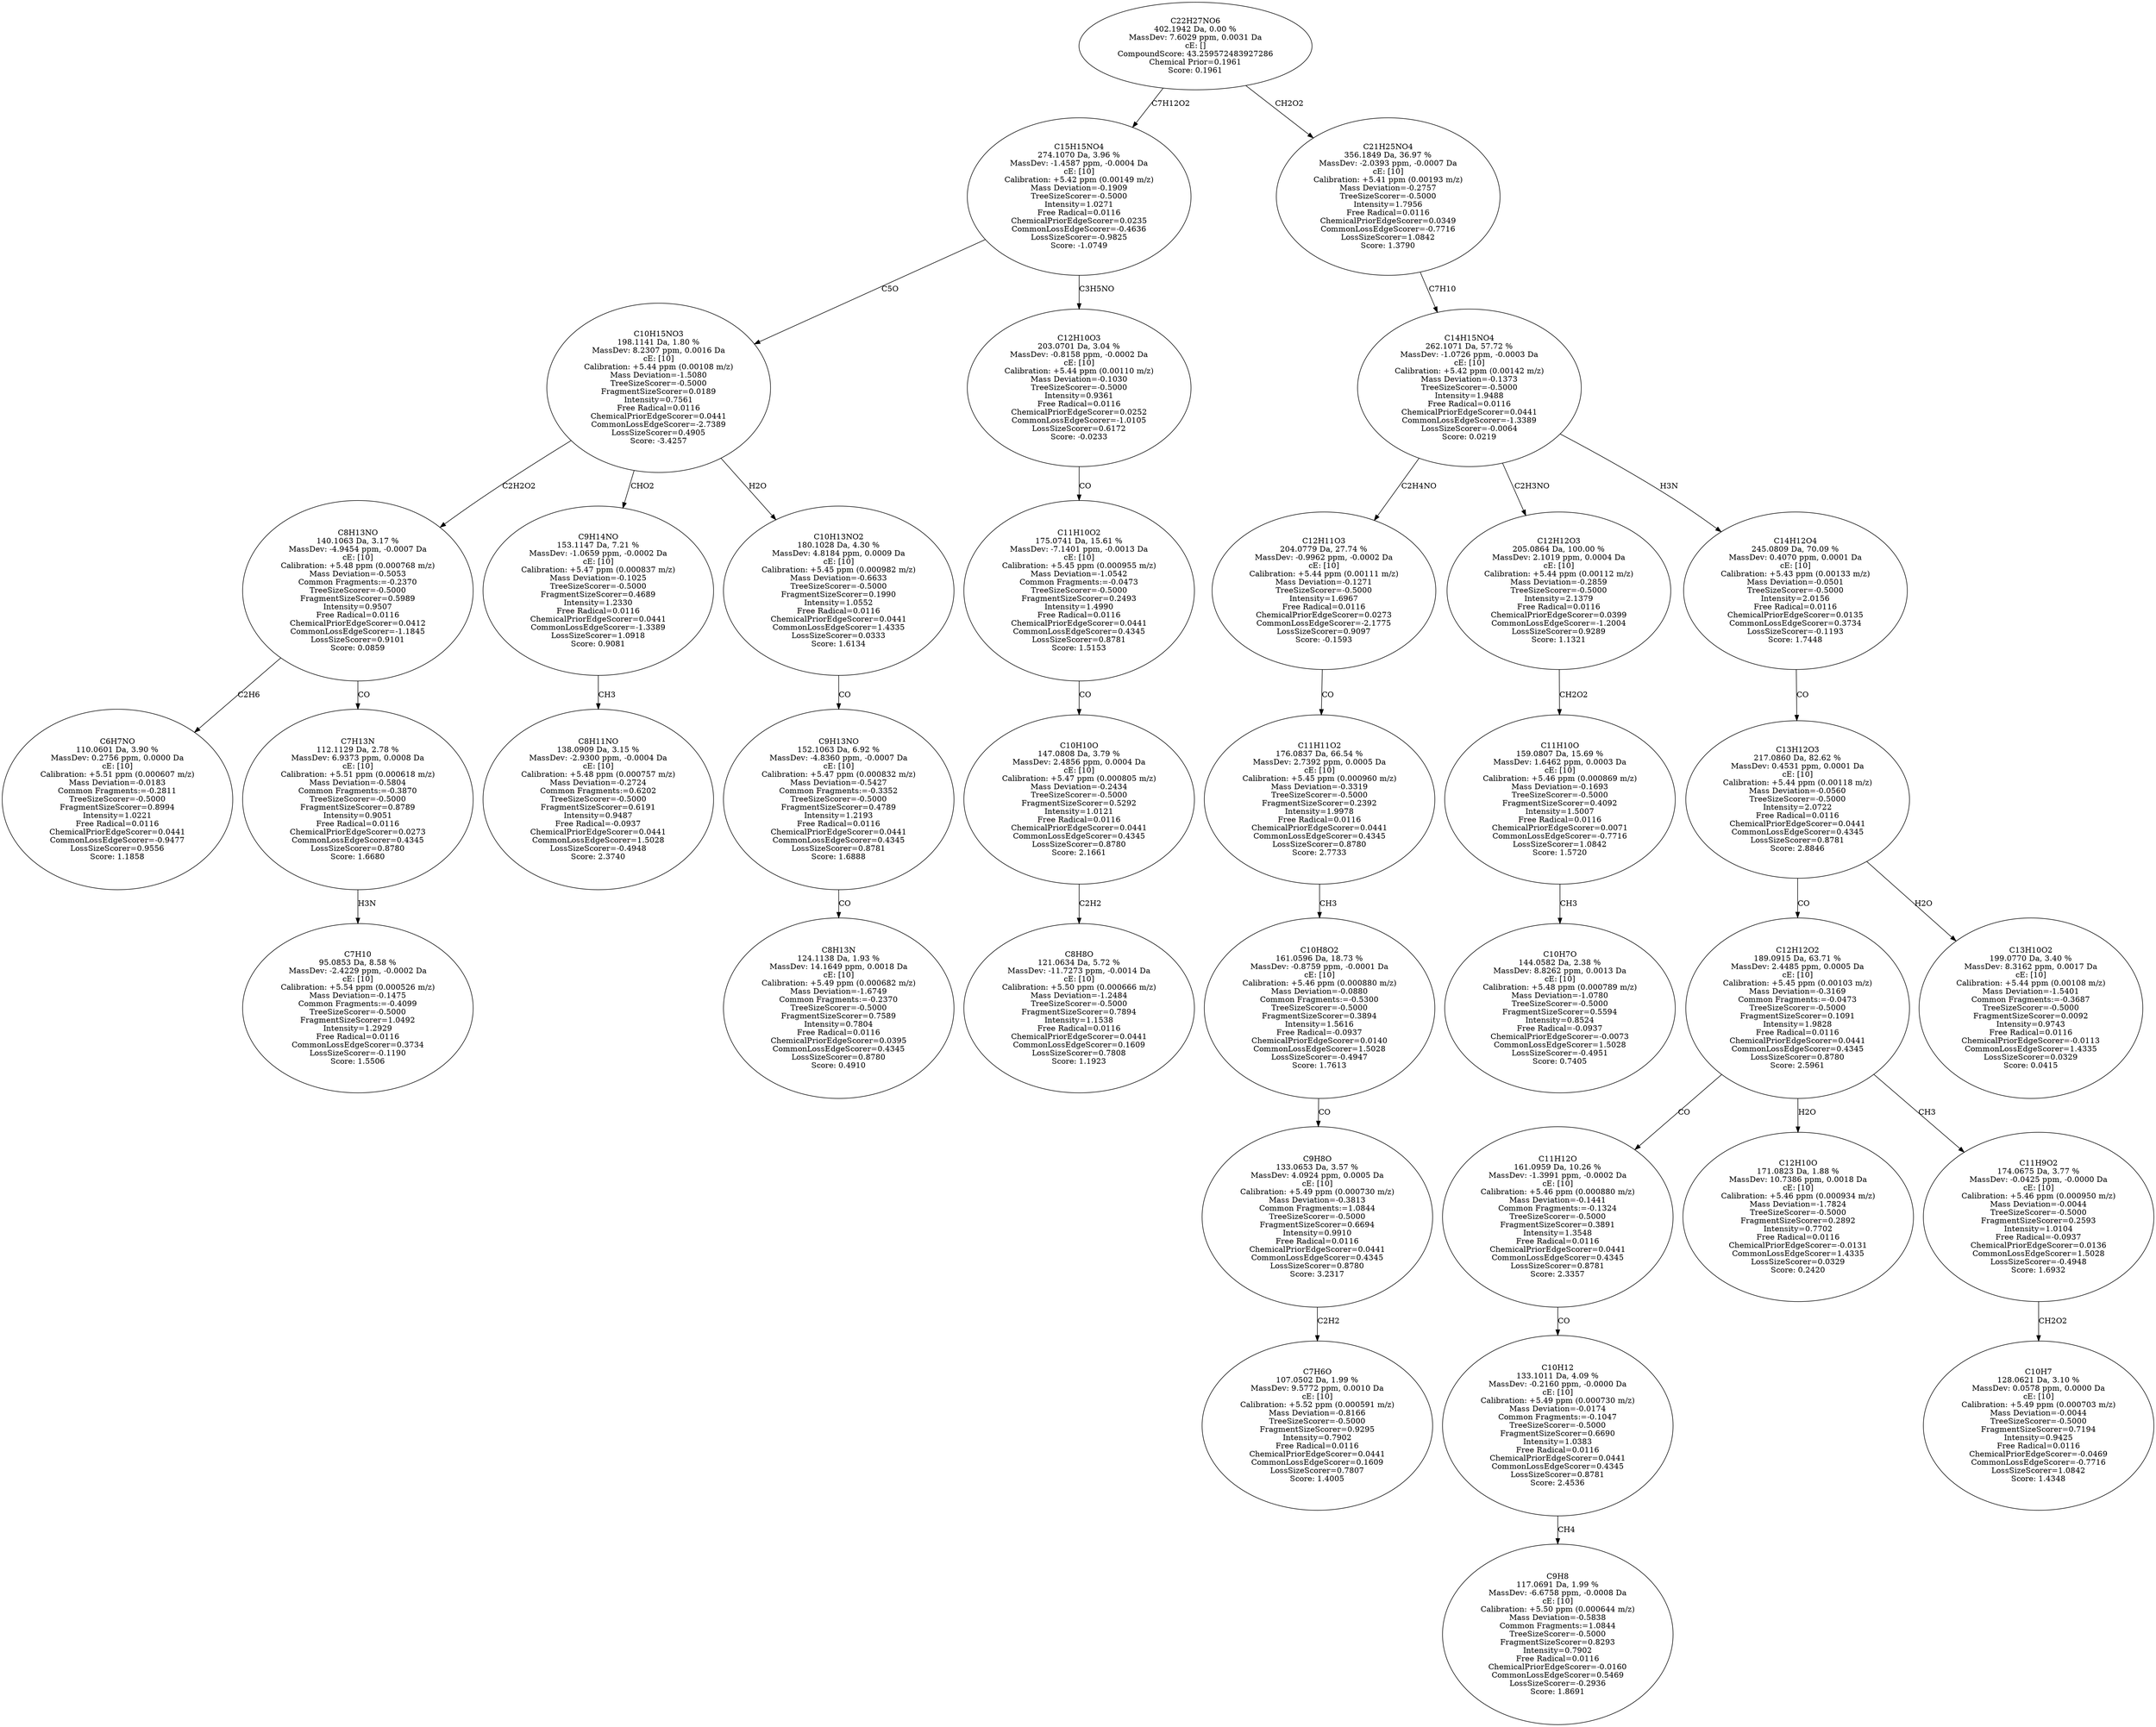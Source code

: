 strict digraph {
v1 [label="C6H7NO\n110.0601 Da, 3.90 %\nMassDev: 0.2756 ppm, 0.0000 Da\ncE: [10]\nCalibration: +5.51 ppm (0.000607 m/z)\nMass Deviation=-0.0183\nCommon Fragments:=-0.2811\nTreeSizeScorer=-0.5000\nFragmentSizeScorer=0.8994\nIntensity=1.0221\nFree Radical=0.0116\nChemicalPriorEdgeScorer=0.0441\nCommonLossEdgeScorer=-0.9477\nLossSizeScorer=0.9556\nScore: 1.1858"];
v2 [label="C7H10\n95.0853 Da, 8.58 %\nMassDev: -2.4229 ppm, -0.0002 Da\ncE: [10]\nCalibration: +5.54 ppm (0.000526 m/z)\nMass Deviation=-0.1475\nCommon Fragments:=-0.4099\nTreeSizeScorer=-0.5000\nFragmentSizeScorer=1.0492\nIntensity=1.2929\nFree Radical=0.0116\nCommonLossEdgeScorer=0.3734\nLossSizeScorer=-0.1190\nScore: 1.5506"];
v3 [label="C7H13N\n112.1129 Da, 2.78 %\nMassDev: 6.9373 ppm, 0.0008 Da\ncE: [10]\nCalibration: +5.51 ppm (0.000618 m/z)\nMass Deviation=-0.5804\nCommon Fragments:=-0.3870\nTreeSizeScorer=-0.5000\nFragmentSizeScorer=0.8789\nIntensity=0.9051\nFree Radical=0.0116\nChemicalPriorEdgeScorer=0.0273\nCommonLossEdgeScorer=0.4345\nLossSizeScorer=0.8780\nScore: 1.6680"];
v4 [label="C8H13NO\n140.1063 Da, 3.17 %\nMassDev: -4.9454 ppm, -0.0007 Da\ncE: [10]\nCalibration: +5.48 ppm (0.000768 m/z)\nMass Deviation=-0.5053\nCommon Fragments:=-0.2370\nTreeSizeScorer=-0.5000\nFragmentSizeScorer=0.5989\nIntensity=0.9507\nFree Radical=0.0116\nChemicalPriorEdgeScorer=0.0412\nCommonLossEdgeScorer=-1.1845\nLossSizeScorer=0.9101\nScore: 0.0859"];
v5 [label="C8H11NO\n138.0909 Da, 3.15 %\nMassDev: -2.9300 ppm, -0.0004 Da\ncE: [10]\nCalibration: +5.48 ppm (0.000757 m/z)\nMass Deviation=-0.2724\nCommon Fragments:=0.6202\nTreeSizeScorer=-0.5000\nFragmentSizeScorer=0.6191\nIntensity=0.9487\nFree Radical=-0.0937\nChemicalPriorEdgeScorer=0.0441\nCommonLossEdgeScorer=1.5028\nLossSizeScorer=-0.4948\nScore: 2.3740"];
v6 [label="C9H14NO\n153.1147 Da, 7.21 %\nMassDev: -1.0659 ppm, -0.0002 Da\ncE: [10]\nCalibration: +5.47 ppm (0.000837 m/z)\nMass Deviation=-0.1025\nTreeSizeScorer=-0.5000\nFragmentSizeScorer=0.4689\nIntensity=1.2330\nFree Radical=0.0116\nChemicalPriorEdgeScorer=0.0441\nCommonLossEdgeScorer=-1.3389\nLossSizeScorer=1.0918\nScore: 0.9081"];
v7 [label="C8H13N\n124.1138 Da, 1.93 %\nMassDev: 14.1649 ppm, 0.0018 Da\ncE: [10]\nCalibration: +5.49 ppm (0.000682 m/z)\nMass Deviation=-1.6749\nCommon Fragments:=-0.2370\nTreeSizeScorer=-0.5000\nFragmentSizeScorer=0.7589\nIntensity=0.7804\nFree Radical=0.0116\nChemicalPriorEdgeScorer=0.0395\nCommonLossEdgeScorer=0.4345\nLossSizeScorer=0.8780\nScore: 0.4910"];
v8 [label="C9H13NO\n152.1063 Da, 6.92 %\nMassDev: -4.8360 ppm, -0.0007 Da\ncE: [10]\nCalibration: +5.47 ppm (0.000832 m/z)\nMass Deviation=-0.5427\nCommon Fragments:=-0.3352\nTreeSizeScorer=-0.5000\nFragmentSizeScorer=0.4789\nIntensity=1.2193\nFree Radical=0.0116\nChemicalPriorEdgeScorer=0.0441\nCommonLossEdgeScorer=0.4345\nLossSizeScorer=0.8781\nScore: 1.6888"];
v9 [label="C10H13NO2\n180.1028 Da, 4.30 %\nMassDev: 4.8184 ppm, 0.0009 Da\ncE: [10]\nCalibration: +5.45 ppm (0.000982 m/z)\nMass Deviation=-0.6633\nTreeSizeScorer=-0.5000\nFragmentSizeScorer=0.1990\nIntensity=1.0552\nFree Radical=0.0116\nChemicalPriorEdgeScorer=0.0441\nCommonLossEdgeScorer=1.4335\nLossSizeScorer=0.0333\nScore: 1.6134"];
v10 [label="C10H15NO3\n198.1141 Da, 1.80 %\nMassDev: 8.2307 ppm, 0.0016 Da\ncE: [10]\nCalibration: +5.44 ppm (0.00108 m/z)\nMass Deviation=-1.5080\nTreeSizeScorer=-0.5000\nFragmentSizeScorer=0.0189\nIntensity=0.7561\nFree Radical=0.0116\nChemicalPriorEdgeScorer=0.0441\nCommonLossEdgeScorer=-2.7389\nLossSizeScorer=0.4905\nScore: -3.4257"];
v11 [label="C8H8O\n121.0634 Da, 5.72 %\nMassDev: -11.7273 ppm, -0.0014 Da\ncE: [10]\nCalibration: +5.50 ppm (0.000666 m/z)\nMass Deviation=-1.2484\nTreeSizeScorer=-0.5000\nFragmentSizeScorer=0.7894\nIntensity=1.1538\nFree Radical=0.0116\nChemicalPriorEdgeScorer=0.0441\nCommonLossEdgeScorer=0.1609\nLossSizeScorer=0.7808\nScore: 1.1923"];
v12 [label="C10H10O\n147.0808 Da, 3.79 %\nMassDev: 2.4856 ppm, 0.0004 Da\ncE: [10]\nCalibration: +5.47 ppm (0.000805 m/z)\nMass Deviation=-0.2434\nTreeSizeScorer=-0.5000\nFragmentSizeScorer=0.5292\nIntensity=1.0121\nFree Radical=0.0116\nChemicalPriorEdgeScorer=0.0441\nCommonLossEdgeScorer=0.4345\nLossSizeScorer=0.8780\nScore: 2.1661"];
v13 [label="C11H10O2\n175.0741 Da, 15.61 %\nMassDev: -7.1401 ppm, -0.0013 Da\ncE: [10]\nCalibration: +5.45 ppm (0.000955 m/z)\nMass Deviation=-1.0542\nCommon Fragments:=-0.0473\nTreeSizeScorer=-0.5000\nFragmentSizeScorer=0.2493\nIntensity=1.4990\nFree Radical=0.0116\nChemicalPriorEdgeScorer=0.0441\nCommonLossEdgeScorer=0.4345\nLossSizeScorer=0.8781\nScore: 1.5153"];
v14 [label="C12H10O3\n203.0701 Da, 3.04 %\nMassDev: -0.8158 ppm, -0.0002 Da\ncE: [10]\nCalibration: +5.44 ppm (0.00110 m/z)\nMass Deviation=-0.1030\nTreeSizeScorer=-0.5000\nIntensity=0.9361\nFree Radical=0.0116\nChemicalPriorEdgeScorer=0.0252\nCommonLossEdgeScorer=-1.0105\nLossSizeScorer=0.6172\nScore: -0.0233"];
v15 [label="C15H15NO4\n274.1070 Da, 3.96 %\nMassDev: -1.4587 ppm, -0.0004 Da\ncE: [10]\nCalibration: +5.42 ppm (0.00149 m/z)\nMass Deviation=-0.1909\nTreeSizeScorer=-0.5000\nIntensity=1.0271\nFree Radical=0.0116\nChemicalPriorEdgeScorer=0.0235\nCommonLossEdgeScorer=-0.4636\nLossSizeScorer=-0.9825\nScore: -1.0749"];
v16 [label="C7H6O\n107.0502 Da, 1.99 %\nMassDev: 9.5772 ppm, 0.0010 Da\ncE: [10]\nCalibration: +5.52 ppm (0.000591 m/z)\nMass Deviation=-0.8166\nTreeSizeScorer=-0.5000\nFragmentSizeScorer=0.9295\nIntensity=0.7902\nFree Radical=0.0116\nChemicalPriorEdgeScorer=0.0441\nCommonLossEdgeScorer=0.1609\nLossSizeScorer=0.7807\nScore: 1.4005"];
v17 [label="C9H8O\n133.0653 Da, 3.57 %\nMassDev: 4.0924 ppm, 0.0005 Da\ncE: [10]\nCalibration: +5.49 ppm (0.000730 m/z)\nMass Deviation=-0.3813\nCommon Fragments:=1.0844\nTreeSizeScorer=-0.5000\nFragmentSizeScorer=0.6694\nIntensity=0.9910\nFree Radical=0.0116\nChemicalPriorEdgeScorer=0.0441\nCommonLossEdgeScorer=0.4345\nLossSizeScorer=0.8780\nScore: 3.2317"];
v18 [label="C10H8O2\n161.0596 Da, 18.73 %\nMassDev: -0.8759 ppm, -0.0001 Da\ncE: [10]\nCalibration: +5.46 ppm (0.000880 m/z)\nMass Deviation=-0.0880\nCommon Fragments:=-0.5300\nTreeSizeScorer=-0.5000\nFragmentSizeScorer=0.3894\nIntensity=1.5616\nFree Radical=-0.0937\nChemicalPriorEdgeScorer=0.0140\nCommonLossEdgeScorer=1.5028\nLossSizeScorer=-0.4947\nScore: 1.7613"];
v19 [label="C11H11O2\n176.0837 Da, 66.54 %\nMassDev: 2.7392 ppm, 0.0005 Da\ncE: [10]\nCalibration: +5.45 ppm (0.000960 m/z)\nMass Deviation=-0.3319\nTreeSizeScorer=-0.5000\nFragmentSizeScorer=0.2392\nIntensity=1.9978\nFree Radical=0.0116\nChemicalPriorEdgeScorer=0.0441\nCommonLossEdgeScorer=0.4345\nLossSizeScorer=0.8780\nScore: 2.7733"];
v20 [label="C12H11O3\n204.0779 Da, 27.74 %\nMassDev: -0.9962 ppm, -0.0002 Da\ncE: [10]\nCalibration: +5.44 ppm (0.00111 m/z)\nMass Deviation=-0.1271\nTreeSizeScorer=-0.5000\nIntensity=1.6967\nFree Radical=0.0116\nChemicalPriorEdgeScorer=0.0273\nCommonLossEdgeScorer=-2.1775\nLossSizeScorer=0.9097\nScore: -0.1593"];
v21 [label="C10H7O\n144.0582 Da, 2.38 %\nMassDev: 8.8262 ppm, 0.0013 Da\ncE: [10]\nCalibration: +5.48 ppm (0.000789 m/z)\nMass Deviation=-1.0780\nTreeSizeScorer=-0.5000\nFragmentSizeScorer=0.5594\nIntensity=0.8524\nFree Radical=-0.0937\nChemicalPriorEdgeScorer=-0.0073\nCommonLossEdgeScorer=1.5028\nLossSizeScorer=-0.4951\nScore: 0.7405"];
v22 [label="C11H10O\n159.0807 Da, 15.69 %\nMassDev: 1.6462 ppm, 0.0003 Da\ncE: [10]\nCalibration: +5.46 ppm (0.000869 m/z)\nMass Deviation=-0.1693\nTreeSizeScorer=-0.5000\nFragmentSizeScorer=0.4092\nIntensity=1.5007\nFree Radical=0.0116\nChemicalPriorEdgeScorer=0.0071\nCommonLossEdgeScorer=-0.7716\nLossSizeScorer=1.0842\nScore: 1.5720"];
v23 [label="C12H12O3\n205.0864 Da, 100.00 %\nMassDev: 2.1019 ppm, 0.0004 Da\ncE: [10]\nCalibration: +5.44 ppm (0.00112 m/z)\nMass Deviation=-0.2859\nTreeSizeScorer=-0.5000\nIntensity=2.1379\nFree Radical=0.0116\nChemicalPriorEdgeScorer=0.0399\nCommonLossEdgeScorer=-1.2004\nLossSizeScorer=0.9289\nScore: 1.1321"];
v24 [label="C9H8\n117.0691 Da, 1.99 %\nMassDev: -6.6758 ppm, -0.0008 Da\ncE: [10]\nCalibration: +5.50 ppm (0.000644 m/z)\nMass Deviation=-0.5838\nCommon Fragments:=1.0844\nTreeSizeScorer=-0.5000\nFragmentSizeScorer=0.8293\nIntensity=0.7902\nFree Radical=0.0116\nChemicalPriorEdgeScorer=-0.0160\nCommonLossEdgeScorer=0.5469\nLossSizeScorer=-0.2936\nScore: 1.8691"];
v25 [label="C10H12\n133.1011 Da, 4.09 %\nMassDev: -0.2160 ppm, -0.0000 Da\ncE: [10]\nCalibration: +5.49 ppm (0.000730 m/z)\nMass Deviation=-0.0174\nCommon Fragments:=-0.1047\nTreeSizeScorer=-0.5000\nFragmentSizeScorer=0.6690\nIntensity=1.0383\nFree Radical=0.0116\nChemicalPriorEdgeScorer=0.0441\nCommonLossEdgeScorer=0.4345\nLossSizeScorer=0.8781\nScore: 2.4536"];
v26 [label="C11H12O\n161.0959 Da, 10.26 %\nMassDev: -1.3991 ppm, -0.0002 Da\ncE: [10]\nCalibration: +5.46 ppm (0.000880 m/z)\nMass Deviation=-0.1441\nCommon Fragments:=-0.1324\nTreeSizeScorer=-0.5000\nFragmentSizeScorer=0.3891\nIntensity=1.3548\nFree Radical=0.0116\nChemicalPriorEdgeScorer=0.0441\nCommonLossEdgeScorer=0.4345\nLossSizeScorer=0.8781\nScore: 2.3357"];
v27 [label="C12H10O\n171.0823 Da, 1.88 %\nMassDev: 10.7386 ppm, 0.0018 Da\ncE: [10]\nCalibration: +5.46 ppm (0.000934 m/z)\nMass Deviation=-1.7824\nTreeSizeScorer=-0.5000\nFragmentSizeScorer=0.2892\nIntensity=0.7702\nFree Radical=0.0116\nChemicalPriorEdgeScorer=-0.0131\nCommonLossEdgeScorer=1.4335\nLossSizeScorer=0.0329\nScore: 0.2420"];
v28 [label="C10H7\n128.0621 Da, 3.10 %\nMassDev: 0.0578 ppm, 0.0000 Da\ncE: [10]\nCalibration: +5.49 ppm (0.000703 m/z)\nMass Deviation=-0.0044\nTreeSizeScorer=-0.5000\nFragmentSizeScorer=0.7194\nIntensity=0.9425\nFree Radical=0.0116\nChemicalPriorEdgeScorer=-0.0469\nCommonLossEdgeScorer=-0.7716\nLossSizeScorer=1.0842\nScore: 1.4348"];
v29 [label="C11H9O2\n174.0675 Da, 3.77 %\nMassDev: -0.0425 ppm, -0.0000 Da\ncE: [10]\nCalibration: +5.46 ppm (0.000950 m/z)\nMass Deviation=-0.0044\nTreeSizeScorer=-0.5000\nFragmentSizeScorer=0.2593\nIntensity=1.0104\nFree Radical=-0.0937\nChemicalPriorEdgeScorer=0.0136\nCommonLossEdgeScorer=1.5028\nLossSizeScorer=-0.4948\nScore: 1.6932"];
v30 [label="C12H12O2\n189.0915 Da, 63.71 %\nMassDev: 2.4485 ppm, 0.0005 Da\ncE: [10]\nCalibration: +5.45 ppm (0.00103 m/z)\nMass Deviation=-0.3169\nCommon Fragments:=-0.0473\nTreeSizeScorer=-0.5000\nFragmentSizeScorer=0.1091\nIntensity=1.9828\nFree Radical=0.0116\nChemicalPriorEdgeScorer=0.0441\nCommonLossEdgeScorer=0.4345\nLossSizeScorer=0.8780\nScore: 2.5961"];
v31 [label="C13H10O2\n199.0770 Da, 3.40 %\nMassDev: 8.3162 ppm, 0.0017 Da\ncE: [10]\nCalibration: +5.44 ppm (0.00108 m/z)\nMass Deviation=-1.5401\nCommon Fragments:=-0.3687\nTreeSizeScorer=-0.5000\nFragmentSizeScorer=0.0092\nIntensity=0.9743\nFree Radical=0.0116\nChemicalPriorEdgeScorer=-0.0113\nCommonLossEdgeScorer=1.4335\nLossSizeScorer=0.0329\nScore: 0.0415"];
v32 [label="C13H12O3\n217.0860 Da, 82.62 %\nMassDev: 0.4531 ppm, 0.0001 Da\ncE: [10]\nCalibration: +5.44 ppm (0.00118 m/z)\nMass Deviation=-0.0560\nTreeSizeScorer=-0.5000\nIntensity=2.0722\nFree Radical=0.0116\nChemicalPriorEdgeScorer=0.0441\nCommonLossEdgeScorer=0.4345\nLossSizeScorer=0.8781\nScore: 2.8846"];
v33 [label="C14H12O4\n245.0809 Da, 70.09 %\nMassDev: 0.4070 ppm, 0.0001 Da\ncE: [10]\nCalibration: +5.43 ppm (0.00133 m/z)\nMass Deviation=-0.0501\nTreeSizeScorer=-0.5000\nIntensity=2.0156\nFree Radical=0.0116\nChemicalPriorEdgeScorer=0.0135\nCommonLossEdgeScorer=0.3734\nLossSizeScorer=-0.1193\nScore: 1.7448"];
v34 [label="C14H15NO4\n262.1071 Da, 57.72 %\nMassDev: -1.0726 ppm, -0.0003 Da\ncE: [10]\nCalibration: +5.42 ppm (0.00142 m/z)\nMass Deviation=-0.1373\nTreeSizeScorer=-0.5000\nIntensity=1.9488\nFree Radical=0.0116\nChemicalPriorEdgeScorer=0.0441\nCommonLossEdgeScorer=-1.3389\nLossSizeScorer=-0.0064\nScore: 0.0219"];
v35 [label="C21H25NO4\n356.1849 Da, 36.97 %\nMassDev: -2.0393 ppm, -0.0007 Da\ncE: [10]\nCalibration: +5.41 ppm (0.00193 m/z)\nMass Deviation=-0.2757\nTreeSizeScorer=-0.5000\nIntensity=1.7956\nFree Radical=0.0116\nChemicalPriorEdgeScorer=0.0349\nCommonLossEdgeScorer=-0.7716\nLossSizeScorer=1.0842\nScore: 1.3790"];
v36 [label="C22H27NO6\n402.1942 Da, 0.00 %\nMassDev: 7.6029 ppm, 0.0031 Da\ncE: []\nCompoundScore: 43.259572483927286\nChemical Prior=0.1961\nScore: 0.1961"];
v4 -> v1 [label="C2H6"];
v3 -> v2 [label="H3N"];
v4 -> v3 [label="CO"];
v10 -> v4 [label="C2H2O2"];
v6 -> v5 [label="CH3"];
v10 -> v6 [label="CHO2"];
v8 -> v7 [label="CO"];
v9 -> v8 [label="CO"];
v10 -> v9 [label="H2O"];
v15 -> v10 [label="C5O"];
v12 -> v11 [label="C2H2"];
v13 -> v12 [label="CO"];
v14 -> v13 [label="CO"];
v15 -> v14 [label="C3H5NO"];
v36 -> v15 [label="C7H12O2"];
v17 -> v16 [label="C2H2"];
v18 -> v17 [label="CO"];
v19 -> v18 [label="CH3"];
v20 -> v19 [label="CO"];
v34 -> v20 [label="C2H4NO"];
v22 -> v21 [label="CH3"];
v23 -> v22 [label="CH2O2"];
v34 -> v23 [label="C2H3NO"];
v25 -> v24 [label="CH4"];
v26 -> v25 [label="CO"];
v30 -> v26 [label="CO"];
v30 -> v27 [label="H2O"];
v29 -> v28 [label="CH2O2"];
v30 -> v29 [label="CH3"];
v32 -> v30 [label="CO"];
v32 -> v31 [label="H2O"];
v33 -> v32 [label="CO"];
v34 -> v33 [label="H3N"];
v35 -> v34 [label="C7H10"];
v36 -> v35 [label="CH2O2"];
}